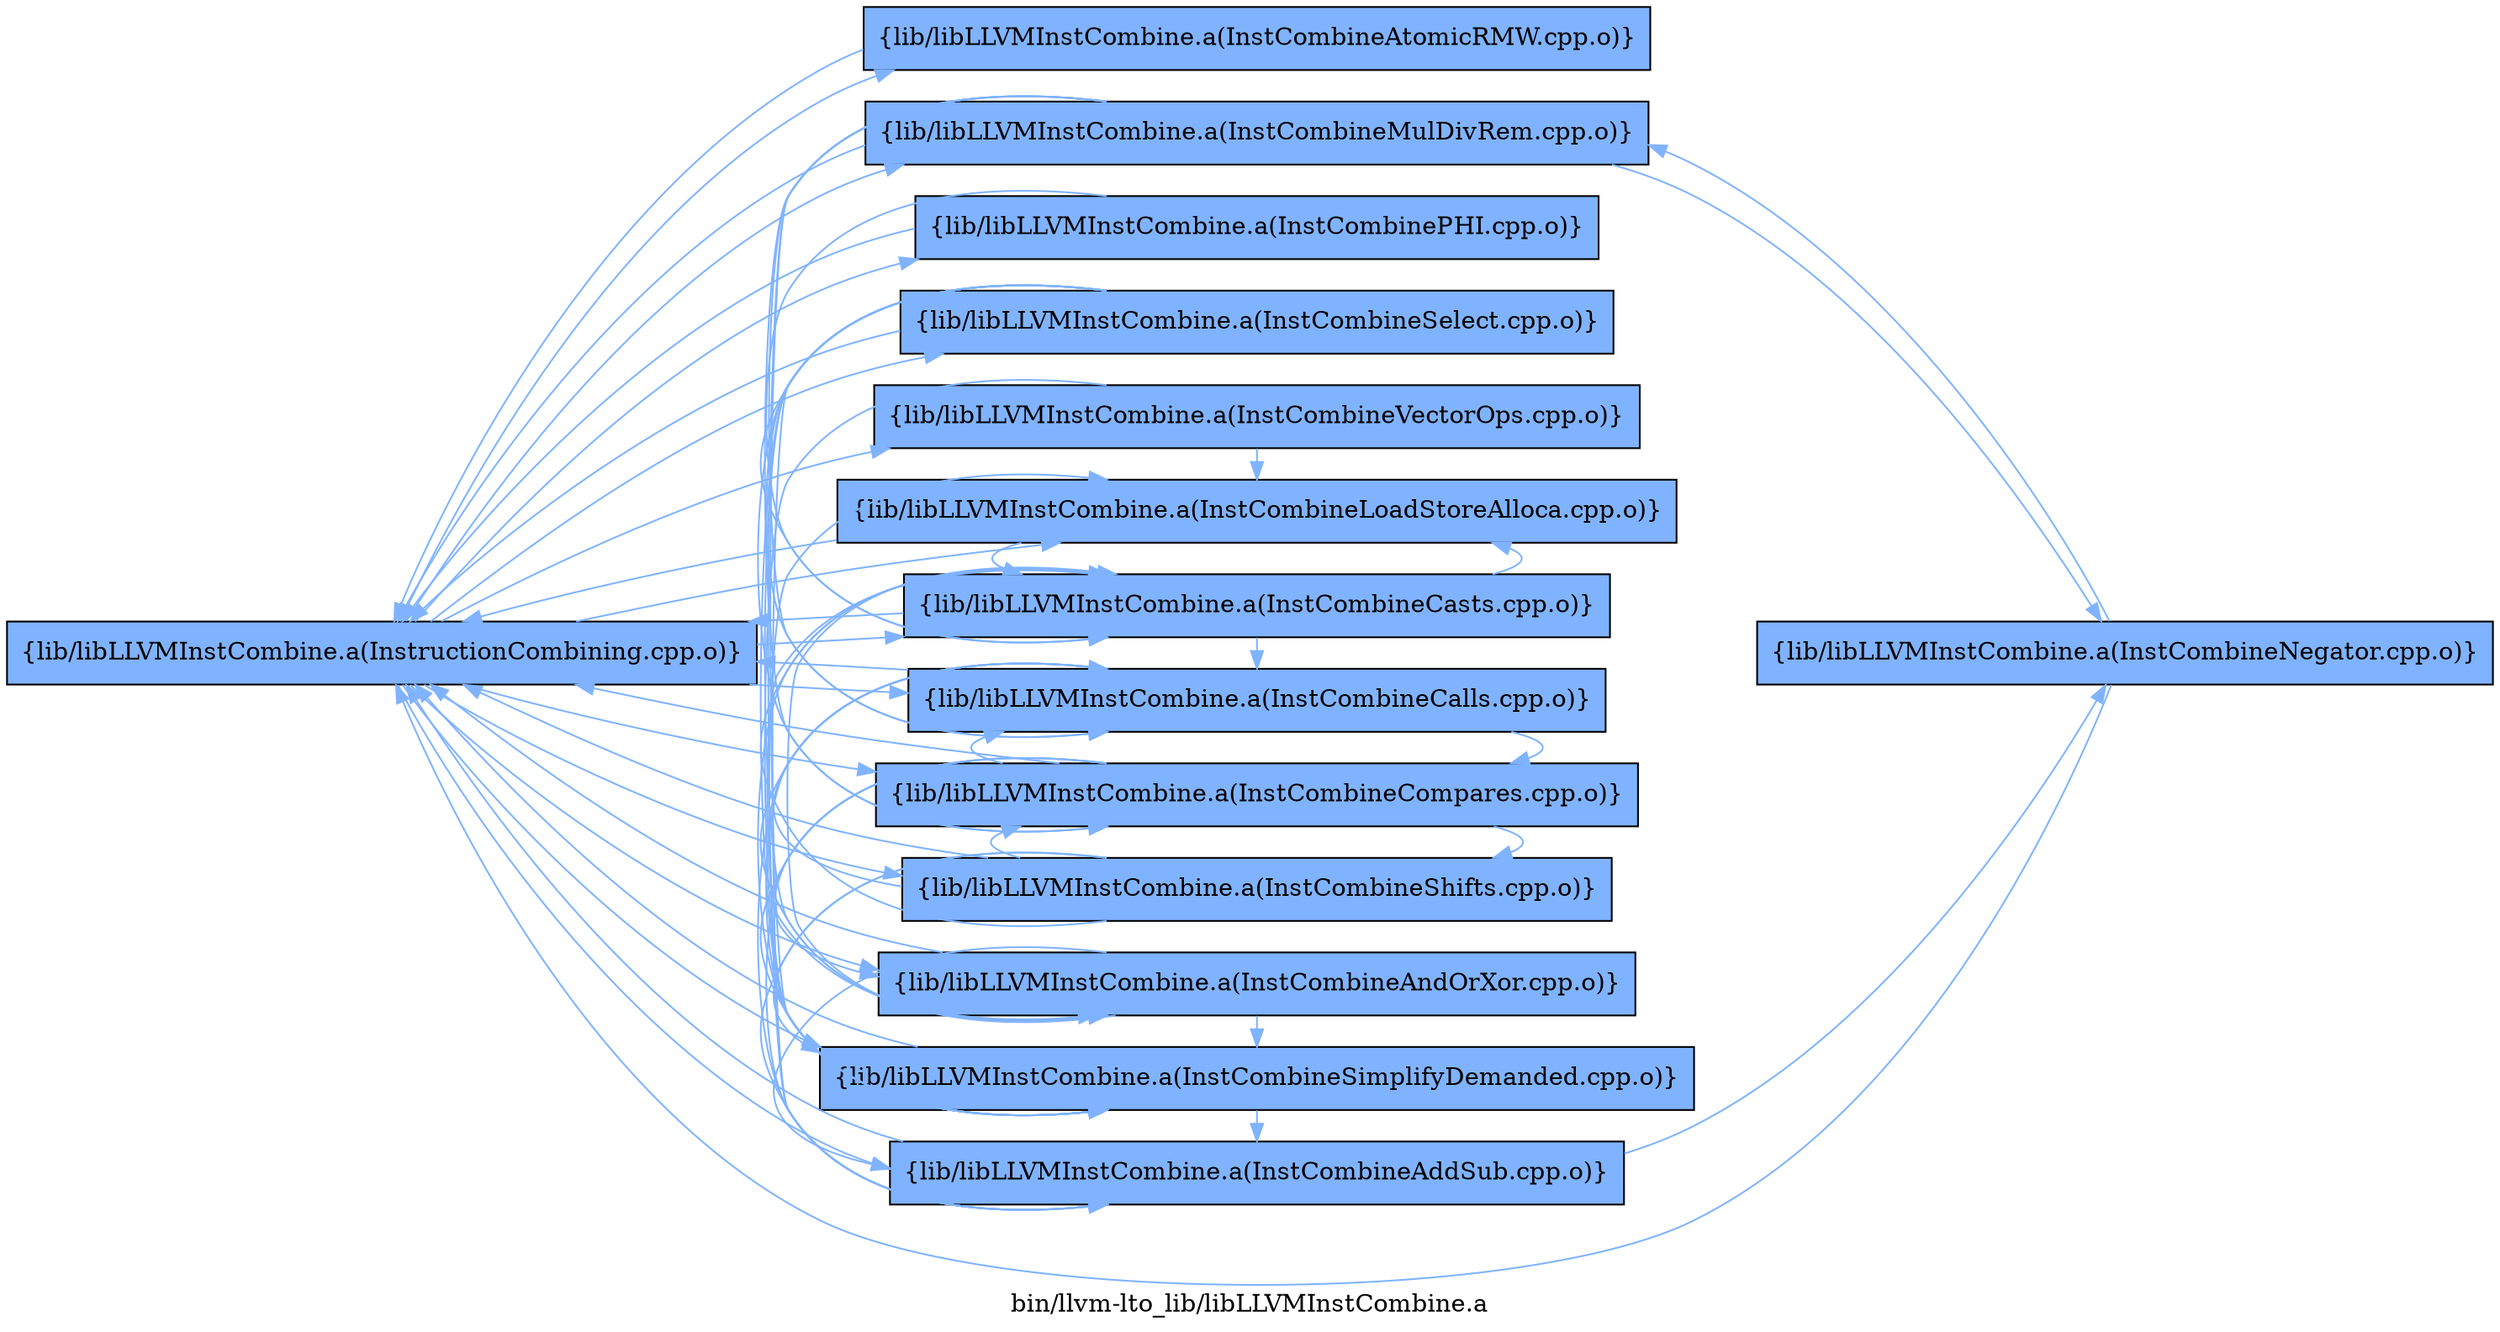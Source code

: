 digraph "bin/llvm-lto_lib/libLLVMInstCombine.a" {
	label="bin/llvm-lto_lib/libLLVMInstCombine.a";
	rankdir=LR;
	{ rank=same; Node0x557d850c79c8;  }
	{ rank=same; Node0x557d850c49a8; Node0x557d850c4228; Node0x557d850c3a58; Node0x557d850bd1f8; Node0x557d850bcd98; Node0x557d850bc618; Node0x557d850bbd58; Node0x557d850bb588; Node0x557d850ba8b8; Node0x557d850ba138; Node0x557d850b9a08; Node0x557d850b00e8; Node0x557d850b0408;  }

	Node0x557d850c79c8 [shape=record,shape=box,group=1,style=filled,fillcolor="0.600000 0.5 1",label="{lib/libLLVMInstCombine.a(InstructionCombining.cpp.o)}"];
	Node0x557d850c79c8 -> Node0x557d850c49a8[color="0.600000 0.5 1"];
	Node0x557d850c79c8 -> Node0x557d850c4228[color="0.600000 0.5 1"];
	Node0x557d850c79c8 -> Node0x557d850c3a58[color="0.600000 0.5 1"];
	Node0x557d850c79c8 -> Node0x557d850bd1f8[color="0.600000 0.5 1"];
	Node0x557d850c79c8 -> Node0x557d850bcd98[color="0.600000 0.5 1"];
	Node0x557d850c79c8 -> Node0x557d850bc618[color="0.600000 0.5 1"];
	Node0x557d850c79c8 -> Node0x557d850bbd58[color="0.600000 0.5 1"];
	Node0x557d850c79c8 -> Node0x557d850bb588[color="0.600000 0.5 1"];
	Node0x557d850c79c8 -> Node0x557d850ba8b8[color="0.600000 0.5 1"];
	Node0x557d850c79c8 -> Node0x557d850ba138[color="0.600000 0.5 1"];
	Node0x557d850c79c8 -> Node0x557d850b9a08[color="0.600000 0.5 1"];
	Node0x557d850c79c8 -> Node0x557d850b00e8[color="0.600000 0.5 1"];
	Node0x557d850c79c8 -> Node0x557d850b0408[color="0.600000 0.5 1"];
	Node0x557d850c49a8 [shape=record,shape=box,group=1,style=filled,fillcolor="0.600000 0.5 1",label="{lib/libLLVMInstCombine.a(InstCombineAddSub.cpp.o)}"];
	Node0x557d850c49a8 -> Node0x557d850c79c8[color="0.600000 0.5 1"];
	Node0x557d850c49a8 -> Node0x557d850bafe8[color="0.600000 0.5 1"];
	Node0x557d850c4228 [shape=record,shape=box,group=1,style=filled,fillcolor="0.600000 0.5 1",label="{lib/libLLVMInstCombine.a(InstCombineAtomicRMW.cpp.o)}"];
	Node0x557d850c4228 -> Node0x557d850c79c8[color="0.600000 0.5 1"];
	Node0x557d850c3a58 [shape=record,shape=box,group=1,style=filled,fillcolor="0.600000 0.5 1",label="{lib/libLLVMInstCombine.a(InstCombineAndOrXor.cpp.o)}"];
	Node0x557d850c3a58 -> Node0x557d850c79c8[color="0.600000 0.5 1"];
	Node0x557d850c3a58 -> Node0x557d850c49a8[color="0.600000 0.5 1"];
	Node0x557d850c3a58 -> Node0x557d850bcd98[color="0.600000 0.5 1"];
	Node0x557d850c3a58 -> Node0x557d850b00e8[color="0.600000 0.5 1"];
	Node0x557d850bd1f8 [shape=record,shape=box,group=1,style=filled,fillcolor="0.600000 0.5 1",label="{lib/libLLVMInstCombine.a(InstCombineCalls.cpp.o)}"];
	Node0x557d850bd1f8 -> Node0x557d850c79c8[color="0.600000 0.5 1"];
	Node0x557d850bd1f8 -> Node0x557d850c49a8[color="0.600000 0.5 1"];
	Node0x557d850bd1f8 -> Node0x557d850c3a58[color="0.600000 0.5 1"];
	Node0x557d850bd1f8 -> Node0x557d850bc618[color="0.600000 0.5 1"];
	Node0x557d850bd1f8 -> Node0x557d850b00e8[color="0.600000 0.5 1"];
	Node0x557d850bcd98 [shape=record,shape=box,group=1,style=filled,fillcolor="0.600000 0.5 1",label="{lib/libLLVMInstCombine.a(InstCombineCasts.cpp.o)}"];
	Node0x557d850bcd98 -> Node0x557d850c79c8[color="0.600000 0.5 1"];
	Node0x557d850bcd98 -> Node0x557d850c3a58[color="0.600000 0.5 1"];
	Node0x557d850bcd98 -> Node0x557d850bd1f8[color="0.600000 0.5 1"];
	Node0x557d850bcd98 -> Node0x557d850bbd58[color="0.600000 0.5 1"];
	Node0x557d850bcd98 -> Node0x557d850b00e8[color="0.600000 0.5 1"];
	Node0x557d850bc618 [shape=record,shape=box,group=1,style=filled,fillcolor="0.600000 0.5 1",label="{lib/libLLVMInstCombine.a(InstCombineCompares.cpp.o)}"];
	Node0x557d850bc618 -> Node0x557d850c79c8[color="0.600000 0.5 1"];
	Node0x557d850bc618 -> Node0x557d850c49a8[color="0.600000 0.5 1"];
	Node0x557d850bc618 -> Node0x557d850c3a58[color="0.600000 0.5 1"];
	Node0x557d850bc618 -> Node0x557d850bd1f8[color="0.600000 0.5 1"];
	Node0x557d850bc618 -> Node0x557d850b9a08[color="0.600000 0.5 1"];
	Node0x557d850bc618 -> Node0x557d850b00e8[color="0.600000 0.5 1"];
	Node0x557d850bbd58 [shape=record,shape=box,group=1,style=filled,fillcolor="0.600000 0.5 1",label="{lib/libLLVMInstCombine.a(InstCombineLoadStoreAlloca.cpp.o)}"];
	Node0x557d850bbd58 -> Node0x557d850c79c8[color="0.600000 0.5 1"];
	Node0x557d850bbd58 -> Node0x557d850bcd98[color="0.600000 0.5 1"];
	Node0x557d850bb588 [shape=record,shape=box,group=1,style=filled,fillcolor="0.600000 0.5 1",label="{lib/libLLVMInstCombine.a(InstCombineMulDivRem.cpp.o)}"];
	Node0x557d850bb588 -> Node0x557d850c79c8[color="0.600000 0.5 1"];
	Node0x557d850bb588 -> Node0x557d850c49a8[color="0.600000 0.5 1"];
	Node0x557d850bb588 -> Node0x557d850bd1f8[color="0.600000 0.5 1"];
	Node0x557d850bb588 -> Node0x557d850bc618[color="0.600000 0.5 1"];
	Node0x557d850bb588 -> Node0x557d850bafe8[color="0.600000 0.5 1"];
	Node0x557d850bb588 -> Node0x557d850b00e8[color="0.600000 0.5 1"];
	Node0x557d850ba8b8 [shape=record,shape=box,group=1,style=filled,fillcolor="0.600000 0.5 1",label="{lib/libLLVMInstCombine.a(InstCombinePHI.cpp.o)}"];
	Node0x557d850ba8b8 -> Node0x557d850c79c8[color="0.600000 0.5 1"];
	Node0x557d850ba8b8 -> Node0x557d850bcd98[color="0.600000 0.5 1"];
	Node0x557d850ba138 [shape=record,shape=box,group=1,style=filled,fillcolor="0.600000 0.5 1",label="{lib/libLLVMInstCombine.a(InstCombineSelect.cpp.o)}"];
	Node0x557d850ba138 -> Node0x557d850c79c8[color="0.600000 0.5 1"];
	Node0x557d850ba138 -> Node0x557d850c49a8[color="0.600000 0.5 1"];
	Node0x557d850ba138 -> Node0x557d850c3a58[color="0.600000 0.5 1"];
	Node0x557d850ba138 -> Node0x557d850bd1f8[color="0.600000 0.5 1"];
	Node0x557d850ba138 -> Node0x557d850bcd98[color="0.600000 0.5 1"];
	Node0x557d850ba138 -> Node0x557d850bc618[color="0.600000 0.5 1"];
	Node0x557d850ba138 -> Node0x557d850b00e8[color="0.600000 0.5 1"];
	Node0x557d850b9a08 [shape=record,shape=box,group=1,style=filled,fillcolor="0.600000 0.5 1",label="{lib/libLLVMInstCombine.a(InstCombineShifts.cpp.o)}"];
	Node0x557d850b9a08 -> Node0x557d850c79c8[color="0.600000 0.5 1"];
	Node0x557d850b9a08 -> Node0x557d850c49a8[color="0.600000 0.5 1"];
	Node0x557d850b9a08 -> Node0x557d850bd1f8[color="0.600000 0.5 1"];
	Node0x557d850b9a08 -> Node0x557d850bcd98[color="0.600000 0.5 1"];
	Node0x557d850b9a08 -> Node0x557d850bc618[color="0.600000 0.5 1"];
	Node0x557d850b9a08 -> Node0x557d850b00e8[color="0.600000 0.5 1"];
	Node0x557d850b00e8 [shape=record,shape=box,group=1,style=filled,fillcolor="0.600000 0.5 1",label="{lib/libLLVMInstCombine.a(InstCombineSimplifyDemanded.cpp.o)}"];
	Node0x557d850b00e8 -> Node0x557d850c79c8[color="0.600000 0.5 1"];
	Node0x557d850b00e8 -> Node0x557d850c49a8[color="0.600000 0.5 1"];
	Node0x557d850b00e8 -> Node0x557d850bbd58[color="0.600000 0.5 1"];
	Node0x557d850b0408 [shape=record,shape=box,group=1,style=filled,fillcolor="0.600000 0.5 1",label="{lib/libLLVMInstCombine.a(InstCombineVectorOps.cpp.o)}"];
	Node0x557d850b0408 -> Node0x557d850bbd58[color="0.600000 0.5 1"];
	Node0x557d850b0408 -> Node0x557d850b00e8[color="0.600000 0.5 1"];
	Node0x557d850bafe8 [shape=record,shape=box,group=1,style=filled,fillcolor="0.600000 0.5 1",label="{lib/libLLVMInstCombine.a(InstCombineNegator.cpp.o)}"];
	Node0x557d850bafe8 -> Node0x557d850c79c8[color="0.600000 0.5 1"];
	Node0x557d850bafe8 -> Node0x557d850bb588[color="0.600000 0.5 1"];
}
